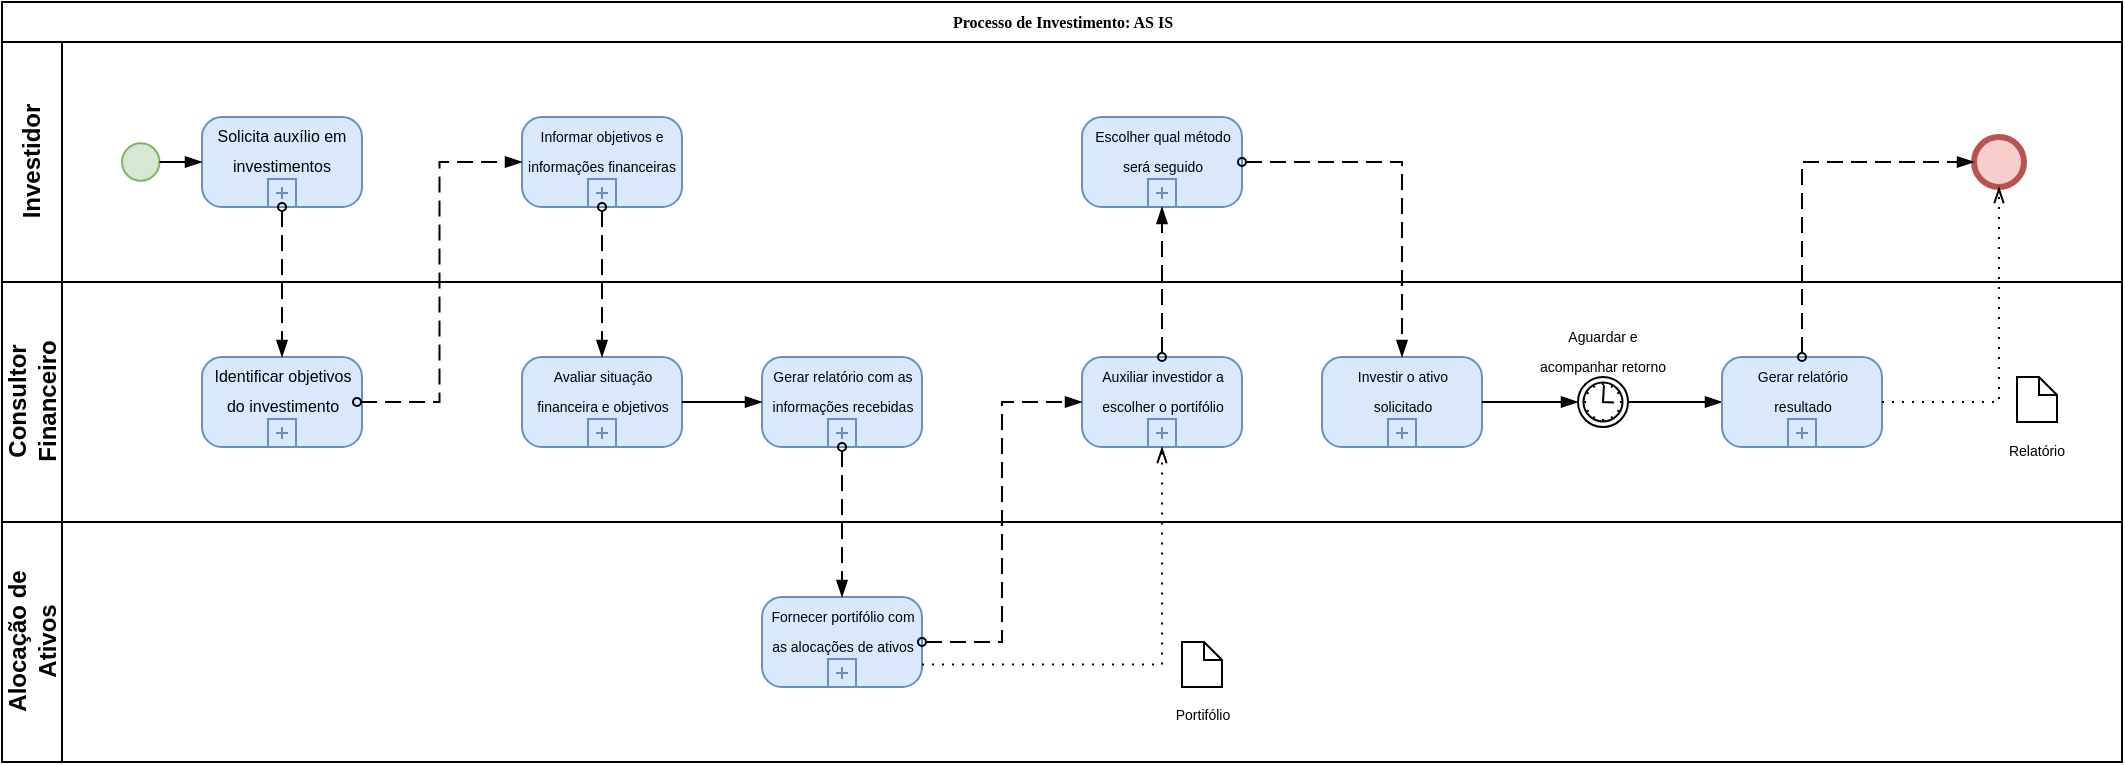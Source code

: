 <mxfile version="24.0.7" type="device">
  <diagram name="Page-1" id="c7488fd3-1785-93aa-aadb-54a6760d102a">
    <mxGraphModel dx="683" dy="351" grid="1" gridSize="10" guides="1" tooltips="1" connect="1" arrows="1" fold="1" page="1" pageScale="1" pageWidth="1100" pageHeight="850" background="none" math="0" shadow="0">
      <root>
        <mxCell id="0" />
        <mxCell id="1" parent="0" />
        <mxCell id="2b4e8129b02d487f-1" value="Processo de Investimento: AS IS" style="swimlane;html=1;childLayout=stackLayout;horizontal=1;startSize=20;horizontalStack=0;rounded=0;shadow=0;labelBackgroundColor=none;strokeWidth=1;fontFamily=Verdana;fontSize=8;align=center;" parent="1" vertex="1">
          <mxGeometry x="20" y="20" width="1060" height="380" as="geometry" />
        </mxCell>
        <mxCell id="2b4e8129b02d487f-2" value="Investidor" style="swimlane;html=1;startSize=30;horizontal=0;" parent="2b4e8129b02d487f-1" vertex="1">
          <mxGeometry y="20" width="1060" height="120" as="geometry" />
        </mxCell>
        <mxCell id="a6bKHoMYyFH4JnXPZ5UI-1" value="" style="points=[[0.145,0.145,0],[0.5,0,0],[0.855,0.145,0],[1,0.5,0],[0.855,0.855,0],[0.5,1,0],[0.145,0.855,0],[0,0.5,0]];shape=mxgraph.bpmn.event;html=1;verticalLabelPosition=bottom;labelBackgroundColor=#ffffff;verticalAlign=top;align=center;perimeter=ellipsePerimeter;outlineConnect=0;aspect=fixed;outline=standard;symbol=general;fillColor=#d5e8d4;strokeColor=#82b366;" vertex="1" parent="2b4e8129b02d487f-2">
          <mxGeometry x="60" y="50.63" width="18.75" height="18.75" as="geometry" />
        </mxCell>
        <mxCell id="a6bKHoMYyFH4JnXPZ5UI-2" value="" style="points=[[0.25,0,0],[0.5,0,0],[0.75,0,0],[1,0.25,0],[1,0.5,0],[1,0.75,0],[0.75,1,0],[0.5,1,0],[0.25,1,0],[0,0.75,0],[0,0.5,0],[0,0.25,0]];shape=mxgraph.bpmn.task;whiteSpace=wrap;rectStyle=rounded;size=10;html=1;container=1;expand=0;collapsible=0;taskMarker=abstract;isLoopSub=1;align=center;fillColor=#dae8fc;strokeColor=#6c8ebf;" vertex="1" parent="2b4e8129b02d487f-2">
          <mxGeometry x="100" y="37.5" width="80" height="45" as="geometry" />
        </mxCell>
        <mxCell id="a6bKHoMYyFH4JnXPZ5UI-4" value="&lt;span style=&quot;font-size: 8px;&quot;&gt;Solicita auxílio em investimentos&lt;/span&gt;" style="text;html=1;align=center;verticalAlign=middle;whiteSpace=wrap;rounded=0;" vertex="1" parent="a6bKHoMYyFH4JnXPZ5UI-2">
          <mxGeometry x="5" width="70" height="30" as="geometry" />
        </mxCell>
        <mxCell id="a6bKHoMYyFH4JnXPZ5UI-5" value="" style="edgeStyle=elbowEdgeStyle;fontSize=12;html=1;endArrow=blockThin;endFill=1;rounded=0;exitX=1;exitY=0.5;exitDx=0;exitDy=0;exitPerimeter=0;entryX=0;entryY=0.5;entryDx=0;entryDy=0;entryPerimeter=0;" edge="1" parent="2b4e8129b02d487f-2" source="a6bKHoMYyFH4JnXPZ5UI-1" target="a6bKHoMYyFH4JnXPZ5UI-2">
          <mxGeometry width="160" relative="1" as="geometry">
            <mxPoint x="250" y="110" as="sourcePoint" />
            <mxPoint x="410" y="110" as="targetPoint" />
          </mxGeometry>
        </mxCell>
        <mxCell id="a6bKHoMYyFH4JnXPZ5UI-9" value="" style="points=[[0.25,0,0],[0.5,0,0],[0.75,0,0],[1,0.25,0],[1,0.5,0],[1,0.75,0],[0.75,1,0],[0.5,1,0],[0.25,1,0],[0,0.75,0],[0,0.5,0],[0,0.25,0]];shape=mxgraph.bpmn.task;whiteSpace=wrap;rectStyle=rounded;size=10;html=1;container=1;expand=0;collapsible=0;taskMarker=abstract;isLoopSub=1;align=center;fillColor=#dae8fc;strokeColor=#6c8ebf;" vertex="1" parent="2b4e8129b02d487f-2">
          <mxGeometry x="260" y="37.5" width="80" height="45" as="geometry" />
        </mxCell>
        <mxCell id="a6bKHoMYyFH4JnXPZ5UI-10" value="&lt;font style=&quot;font-size: 7px;&quot;&gt;Informar objetivos e informações financeiras&lt;/font&gt;" style="text;html=1;align=center;verticalAlign=middle;whiteSpace=wrap;rounded=0;" vertex="1" parent="a6bKHoMYyFH4JnXPZ5UI-9">
          <mxGeometry width="80" height="30" as="geometry" />
        </mxCell>
        <mxCell id="a6bKHoMYyFH4JnXPZ5UI-27" value="" style="points=[[0.25,0,0],[0.5,0,0],[0.75,0,0],[1,0.25,0],[1,0.5,0],[1,0.75,0],[0.75,1,0],[0.5,1,0],[0.25,1,0],[0,0.75,0],[0,0.5,0],[0,0.25,0]];shape=mxgraph.bpmn.task;whiteSpace=wrap;rectStyle=rounded;size=10;html=1;container=1;expand=0;collapsible=0;taskMarker=abstract;isLoopSub=1;align=center;fillColor=#dae8fc;strokeColor=#6c8ebf;" vertex="1" parent="2b4e8129b02d487f-2">
          <mxGeometry x="540" y="37.5" width="80" height="45" as="geometry" />
        </mxCell>
        <mxCell id="a6bKHoMYyFH4JnXPZ5UI-28" value="&lt;span style=&quot;font-size: 7px;&quot;&gt;Escolher qual método será seguido&lt;/span&gt;" style="text;html=1;align=center;verticalAlign=middle;whiteSpace=wrap;rounded=0;" vertex="1" parent="a6bKHoMYyFH4JnXPZ5UI-27">
          <mxGeometry x="2.5" width="75" height="30" as="geometry" />
        </mxCell>
        <mxCell id="a6bKHoMYyFH4JnXPZ5UI-47" value="" style="points=[[0.145,0.145,0],[0.5,0,0],[0.855,0.145,0],[1,0.5,0],[0.855,0.855,0],[0.5,1,0],[0.145,0.855,0],[0,0.5,0]];shape=mxgraph.bpmn.event;html=1;verticalLabelPosition=bottom;labelBackgroundColor=#ffffff;verticalAlign=top;align=center;perimeter=ellipsePerimeter;outlineConnect=0;aspect=fixed;outline=end;symbol=terminate2;fillColor=#f8cecc;strokeColor=#b85450;" vertex="1" parent="2b4e8129b02d487f-2">
          <mxGeometry x="986" y="47.5" width="25" height="25" as="geometry" />
        </mxCell>
        <mxCell id="2b4e8129b02d487f-3" value="Consultor&lt;div&gt;Financeiro&lt;/div&gt;" style="swimlane;html=1;startSize=30;horizontal=0;" parent="2b4e8129b02d487f-1" vertex="1">
          <mxGeometry y="140" width="1060" height="120" as="geometry" />
        </mxCell>
        <mxCell id="a6bKHoMYyFH4JnXPZ5UI-12" value="" style="points=[[0.25,0,0],[0.5,0,0],[0.75,0,0],[1,0.25,0],[1,0.5,0],[1,0.75,0],[0.75,1,0],[0.5,1,0],[0.25,1,0],[0,0.75,0],[0,0.5,0],[0,0.25,0]];shape=mxgraph.bpmn.task;whiteSpace=wrap;rectStyle=rounded;size=10;html=1;container=1;expand=0;collapsible=0;taskMarker=abstract;isLoopSub=1;align=center;fillColor=#dae8fc;strokeColor=#6c8ebf;" vertex="1" parent="2b4e8129b02d487f-3">
          <mxGeometry x="260" y="37.5" width="80" height="45" as="geometry" />
        </mxCell>
        <mxCell id="a6bKHoMYyFH4JnXPZ5UI-13" value="&lt;font style=&quot;font-size: 7px;&quot;&gt;Avaliar situação financeira e objetivos&lt;/font&gt;" style="text;html=1;align=center;verticalAlign=middle;whiteSpace=wrap;rounded=0;" vertex="1" parent="a6bKHoMYyFH4JnXPZ5UI-12">
          <mxGeometry x="2.5" width="75" height="30" as="geometry" />
        </mxCell>
        <mxCell id="a6bKHoMYyFH4JnXPZ5UI-15" value="" style="points=[[0.25,0,0],[0.5,0,0],[0.75,0,0],[1,0.25,0],[1,0.5,0],[1,0.75,0],[0.75,1,0],[0.5,1,0],[0.25,1,0],[0,0.75,0],[0,0.5,0],[0,0.25,0]];shape=mxgraph.bpmn.task;whiteSpace=wrap;rectStyle=rounded;size=10;html=1;container=1;expand=0;collapsible=0;taskMarker=abstract;isLoopSub=1;align=center;fillColor=#dae8fc;strokeColor=#6c8ebf;" vertex="1" parent="2b4e8129b02d487f-3">
          <mxGeometry x="380" y="37.5" width="80" height="45" as="geometry" />
        </mxCell>
        <mxCell id="a6bKHoMYyFH4JnXPZ5UI-16" value="&lt;font style=&quot;font-size: 7px;&quot;&gt;Gerar relatório com as informações recebidas&lt;/font&gt;" style="text;html=1;align=center;verticalAlign=middle;whiteSpace=wrap;rounded=0;" vertex="1" parent="a6bKHoMYyFH4JnXPZ5UI-15">
          <mxGeometry x="2.5" width="75" height="30" as="geometry" />
        </mxCell>
        <mxCell id="a6bKHoMYyFH4JnXPZ5UI-17" value="" style="edgeStyle=elbowEdgeStyle;fontSize=12;html=1;endArrow=blockThin;endFill=1;rounded=0;exitX=1;exitY=0.5;exitDx=0;exitDy=0;exitPerimeter=0;entryX=0;entryY=0.5;entryDx=0;entryDy=0;entryPerimeter=0;" edge="1" parent="2b4e8129b02d487f-3" source="a6bKHoMYyFH4JnXPZ5UI-12" target="a6bKHoMYyFH4JnXPZ5UI-15">
          <mxGeometry width="160" relative="1" as="geometry">
            <mxPoint x="300" y="50" as="sourcePoint" />
            <mxPoint x="460" y="50" as="targetPoint" />
          </mxGeometry>
        </mxCell>
        <mxCell id="a6bKHoMYyFH4JnXPZ5UI-21" value="" style="points=[[0.25,0,0],[0.5,0,0],[0.75,0,0],[1,0.25,0],[1,0.5,0],[1,0.75,0],[0.75,1,0],[0.5,1,0],[0.25,1,0],[0,0.75,0],[0,0.5,0],[0,0.25,0]];shape=mxgraph.bpmn.task;whiteSpace=wrap;rectStyle=rounded;size=10;html=1;container=1;expand=0;collapsible=0;taskMarker=abstract;isLoopSub=1;align=center;fillColor=#dae8fc;strokeColor=#6c8ebf;" vertex="1" parent="2b4e8129b02d487f-3">
          <mxGeometry x="540" y="37.5" width="80" height="45" as="geometry" />
        </mxCell>
        <mxCell id="a6bKHoMYyFH4JnXPZ5UI-22" value="&lt;span style=&quot;font-size: 7px;&quot;&gt;Auxiliar investidor a escolher o portifólio&lt;/span&gt;" style="text;html=1;align=center;verticalAlign=middle;whiteSpace=wrap;rounded=0;" vertex="1" parent="a6bKHoMYyFH4JnXPZ5UI-21">
          <mxGeometry x="2.5" width="75" height="30" as="geometry" />
        </mxCell>
        <mxCell id="a6bKHoMYyFH4JnXPZ5UI-32" value="" style="points=[[0.25,0,0],[0.5,0,0],[0.75,0,0],[1,0.25,0],[1,0.5,0],[1,0.75,0],[0.75,1,0],[0.5,1,0],[0.25,1,0],[0,0.75,0],[0,0.5,0],[0,0.25,0]];shape=mxgraph.bpmn.task;whiteSpace=wrap;rectStyle=rounded;size=10;html=1;container=1;expand=0;collapsible=0;taskMarker=abstract;isLoopSub=1;align=center;fillColor=#dae8fc;strokeColor=#6c8ebf;" vertex="1" parent="2b4e8129b02d487f-3">
          <mxGeometry x="660" y="37.5" width="80" height="45" as="geometry" />
        </mxCell>
        <mxCell id="a6bKHoMYyFH4JnXPZ5UI-33" value="&lt;span style=&quot;font-size: 7px;&quot;&gt;Investir o ativo solicitado&lt;/span&gt;" style="text;html=1;align=center;verticalAlign=middle;whiteSpace=wrap;rounded=0;" vertex="1" parent="a6bKHoMYyFH4JnXPZ5UI-32">
          <mxGeometry x="2.5" width="75" height="30" as="geometry" />
        </mxCell>
        <mxCell id="a6bKHoMYyFH4JnXPZ5UI-36" value="" style="edgeStyle=elbowEdgeStyle;fontSize=12;html=1;endArrow=blockThin;endFill=1;rounded=0;exitX=1;exitY=0.5;exitDx=0;exitDy=0;exitPerimeter=0;entryX=0;entryY=0.5;entryDx=0;entryDy=0;entryPerimeter=0;" edge="1" parent="2b4e8129b02d487f-3" source="a6bKHoMYyFH4JnXPZ5UI-32" target="a6bKHoMYyFH4JnXPZ5UI-37">
          <mxGeometry width="160" relative="1" as="geometry">
            <mxPoint x="630" y="100" as="sourcePoint" />
            <mxPoint x="788" y="60.005" as="targetPoint" />
          </mxGeometry>
        </mxCell>
        <mxCell id="a6bKHoMYyFH4JnXPZ5UI-37" value="" style="points=[[0.145,0.145,0],[0.5,0,0],[0.855,0.145,0],[1,0.5,0],[0.855,0.855,0],[0.5,1,0],[0.145,0.855,0],[0,0.5,0]];shape=mxgraph.bpmn.event;html=1;verticalLabelPosition=bottom;labelBackgroundColor=#ffffff;verticalAlign=top;align=center;perimeter=ellipsePerimeter;outlineConnect=0;aspect=fixed;outline=standard;symbol=timer;" vertex="1" parent="2b4e8129b02d487f-3">
          <mxGeometry x="788" y="47.5" width="25" height="25" as="geometry" />
        </mxCell>
        <mxCell id="a6bKHoMYyFH4JnXPZ5UI-40" value="&lt;span style=&quot;font-size: 7px;&quot;&gt;Aguardar e acompanhar retorno&lt;/span&gt;" style="text;html=1;align=center;verticalAlign=middle;whiteSpace=wrap;rounded=0;" vertex="1" parent="2b4e8129b02d487f-3">
          <mxGeometry x="763" y="17.5" width="75" height="30" as="geometry" />
        </mxCell>
        <mxCell id="a6bKHoMYyFH4JnXPZ5UI-41" value="" style="edgeStyle=elbowEdgeStyle;fontSize=12;html=1;endArrow=blockThin;endFill=1;rounded=0;exitX=1;exitY=0.5;exitDx=0;exitDy=0;exitPerimeter=0;entryX=0;entryY=0.5;entryDx=0;entryDy=0;entryPerimeter=0;" edge="1" parent="2b4e8129b02d487f-3" source="a6bKHoMYyFH4JnXPZ5UI-37" target="a6bKHoMYyFH4JnXPZ5UI-42">
          <mxGeometry width="160" relative="1" as="geometry">
            <mxPoint x="820" y="59.76" as="sourcePoint" />
            <mxPoint x="868" y="59.76" as="targetPoint" />
          </mxGeometry>
        </mxCell>
        <mxCell id="a6bKHoMYyFH4JnXPZ5UI-42" value="" style="points=[[0.25,0,0],[0.5,0,0],[0.75,0,0],[1,0.25,0],[1,0.5,0],[1,0.75,0],[0.75,1,0],[0.5,1,0],[0.25,1,0],[0,0.75,0],[0,0.5,0],[0,0.25,0]];shape=mxgraph.bpmn.task;whiteSpace=wrap;rectStyle=rounded;size=10;html=1;container=1;expand=0;collapsible=0;taskMarker=abstract;isLoopSub=1;align=center;fillColor=#dae8fc;strokeColor=#6c8ebf;" vertex="1" parent="2b4e8129b02d487f-3">
          <mxGeometry x="860" y="37.5" width="80" height="45" as="geometry" />
        </mxCell>
        <mxCell id="a6bKHoMYyFH4JnXPZ5UI-43" value="&lt;span style=&quot;font-size: 7px;&quot;&gt;Gerar relatório resultado&lt;/span&gt;" style="text;html=1;align=center;verticalAlign=middle;whiteSpace=wrap;rounded=0;" vertex="1" parent="a6bKHoMYyFH4JnXPZ5UI-42">
          <mxGeometry x="2.5" width="75" height="30" as="geometry" />
        </mxCell>
        <mxCell id="a6bKHoMYyFH4JnXPZ5UI-51" value="" style="shape=mxgraph.bpmn.data;labelPosition=center;verticalLabelPosition=bottom;align=center;verticalAlign=top;size=9;html=1;" vertex="1" parent="2b4e8129b02d487f-3">
          <mxGeometry x="1007.5" y="47.5" width="20" height="22.5" as="geometry" />
        </mxCell>
        <mxCell id="a6bKHoMYyFH4JnXPZ5UI-52" value="&lt;font style=&quot;font-size: 7px;&quot;&gt;Relatório&lt;/font&gt;" style="text;html=1;align=center;verticalAlign=middle;whiteSpace=wrap;rounded=0;" vertex="1" parent="2b4e8129b02d487f-3">
          <mxGeometry x="980" y="67.5" width="75" height="30" as="geometry" />
        </mxCell>
        <mxCell id="2b4e8129b02d487f-4" value="Alocação de&lt;div&gt;Ativos&lt;/div&gt;" style="swimlane;html=1;startSize=30;horizontal=0;" parent="2b4e8129b02d487f-1" vertex="1">
          <mxGeometry y="260" width="1060" height="120" as="geometry" />
        </mxCell>
        <mxCell id="a6bKHoMYyFH4JnXPZ5UI-18" value="" style="points=[[0.25,0,0],[0.5,0,0],[0.75,0,0],[1,0.25,0],[1,0.5,0],[1,0.75,0],[0.75,1,0],[0.5,1,0],[0.25,1,0],[0,0.75,0],[0,0.5,0],[0,0.25,0]];shape=mxgraph.bpmn.task;whiteSpace=wrap;rectStyle=rounded;size=10;html=1;container=1;expand=0;collapsible=0;taskMarker=abstract;isLoopSub=1;align=center;fillColor=#dae8fc;strokeColor=#6c8ebf;" vertex="1" parent="2b4e8129b02d487f-4">
          <mxGeometry x="380" y="37.5" width="80" height="45" as="geometry" />
        </mxCell>
        <mxCell id="a6bKHoMYyFH4JnXPZ5UI-19" value="&lt;font style=&quot;font-size: 7px;&quot;&gt;Fornecer portifólio com as alocações de ativos&lt;/font&gt;" style="text;html=1;align=center;verticalAlign=middle;whiteSpace=wrap;rounded=0;" vertex="1" parent="a6bKHoMYyFH4JnXPZ5UI-18">
          <mxGeometry x="2.5" width="75" height="30" as="geometry" />
        </mxCell>
        <mxCell id="a6bKHoMYyFH4JnXPZ5UI-25" value="" style="shape=mxgraph.bpmn.data;labelPosition=center;verticalLabelPosition=bottom;align=center;verticalAlign=top;size=9;html=1;" vertex="1" parent="2b4e8129b02d487f-4">
          <mxGeometry x="590" y="60" width="20" height="22.5" as="geometry" />
        </mxCell>
        <mxCell id="a6bKHoMYyFH4JnXPZ5UI-26" value="&lt;font style=&quot;font-size: 7px;&quot;&gt;Portifólio&lt;/font&gt;" style="text;html=1;align=center;verticalAlign=middle;whiteSpace=wrap;rounded=0;" vertex="1" parent="2b4e8129b02d487f-4">
          <mxGeometry x="562.5" y="80" width="75" height="30" as="geometry" />
        </mxCell>
        <mxCell id="a6bKHoMYyFH4JnXPZ5UI-14" value="" style="dashed=1;dashPattern=8 4;endArrow=blockThin;endFill=1;startArrow=oval;startFill=0;endSize=6;startSize=4;html=1;rounded=0;exitX=0.5;exitY=1;exitDx=0;exitDy=0;exitPerimeter=0;entryX=0.5;entryY=0;entryDx=0;entryDy=0;" edge="1" parent="2b4e8129b02d487f-1" source="a6bKHoMYyFH4JnXPZ5UI-9" target="a6bKHoMYyFH4JnXPZ5UI-13">
          <mxGeometry width="160" relative="1" as="geometry">
            <mxPoint x="150" y="113" as="sourcePoint" />
            <mxPoint x="150" y="188" as="targetPoint" />
          </mxGeometry>
        </mxCell>
        <mxCell id="a6bKHoMYyFH4JnXPZ5UI-20" value="" style="dashed=1;dashPattern=8 4;endArrow=blockThin;endFill=1;startArrow=oval;startFill=0;endSize=6;startSize=4;html=1;rounded=0;exitX=0.5;exitY=1;exitDx=0;exitDy=0;exitPerimeter=0;entryX=0.5;entryY=0;entryDx=0;entryDy=0;" edge="1" parent="2b4e8129b02d487f-1" source="a6bKHoMYyFH4JnXPZ5UI-15" target="a6bKHoMYyFH4JnXPZ5UI-19">
          <mxGeometry width="160" relative="1" as="geometry">
            <mxPoint x="310" y="113" as="sourcePoint" />
            <mxPoint x="310" y="188" as="targetPoint" />
          </mxGeometry>
        </mxCell>
        <mxCell id="a6bKHoMYyFH4JnXPZ5UI-23" value="" style="dashed=1;dashPattern=8 4;endArrow=blockThin;endFill=1;startArrow=oval;startFill=0;endSize=6;startSize=4;html=1;rounded=0;exitX=1;exitY=0.5;exitDx=0;exitDy=0;entryX=0;entryY=0.5;entryDx=0;entryDy=0;edgeStyle=orthogonalEdgeStyle;exitPerimeter=0;entryPerimeter=0;" edge="1" parent="2b4e8129b02d487f-1" source="a6bKHoMYyFH4JnXPZ5UI-18" target="a6bKHoMYyFH4JnXPZ5UI-21">
          <mxGeometry width="160" relative="1" as="geometry">
            <mxPoint x="500" y="350" as="sourcePoint" />
            <mxPoint x="582" y="230" as="targetPoint" />
          </mxGeometry>
        </mxCell>
        <mxCell id="a6bKHoMYyFH4JnXPZ5UI-24" value="" style="edgeStyle=orthogonalEdgeStyle;fontSize=12;html=1;endFill=0;startFill=0;endSize=6;startSize=6;dashed=1;dashPattern=1 4;endArrow=openThin;startArrow=none;rounded=0;exitX=1;exitY=0.75;exitDx=0;exitDy=0;exitPerimeter=0;entryX=0.5;entryY=1;entryDx=0;entryDy=0;entryPerimeter=0;" edge="1" parent="2b4e8129b02d487f-1" source="a6bKHoMYyFH4JnXPZ5UI-18" target="a6bKHoMYyFH4JnXPZ5UI-21">
          <mxGeometry width="160" relative="1" as="geometry">
            <mxPoint x="470" y="342.5" as="sourcePoint" />
            <mxPoint x="630" y="342.5" as="targetPoint" />
          </mxGeometry>
        </mxCell>
        <mxCell id="a6bKHoMYyFH4JnXPZ5UI-31" value="" style="dashed=1;dashPattern=8 4;endArrow=blockThin;endFill=1;startArrow=oval;startFill=0;endSize=6;startSize=4;html=1;rounded=0;exitX=0.5;exitY=0;exitDx=0;exitDy=0;entryX=0.5;entryY=1;entryDx=0;entryDy=0;entryPerimeter=0;" edge="1" parent="2b4e8129b02d487f-1" source="a6bKHoMYyFH4JnXPZ5UI-22" target="a6bKHoMYyFH4JnXPZ5UI-27">
          <mxGeometry width="160" relative="1" as="geometry">
            <mxPoint x="430" y="233" as="sourcePoint" />
            <mxPoint x="430" y="308" as="targetPoint" />
          </mxGeometry>
        </mxCell>
        <mxCell id="a6bKHoMYyFH4JnXPZ5UI-34" value="" style="dashed=1;dashPattern=8 4;endArrow=blockThin;endFill=1;startArrow=oval;startFill=0;endSize=6;startSize=4;html=1;rounded=0;exitX=1;exitY=0.5;exitDx=0;exitDy=0;entryX=0.5;entryY=0;entryDx=0;entryDy=0;edgeStyle=orthogonalEdgeStyle;exitPerimeter=0;" edge="1" parent="2b4e8129b02d487f-1" source="a6bKHoMYyFH4JnXPZ5UI-27" target="a6bKHoMYyFH4JnXPZ5UI-33">
          <mxGeometry width="160" relative="1" as="geometry">
            <mxPoint x="710" y="200" as="sourcePoint" />
            <mxPoint x="790" y="80" as="targetPoint" />
          </mxGeometry>
        </mxCell>
        <mxCell id="a6bKHoMYyFH4JnXPZ5UI-49" value="" style="dashed=1;dashPattern=8 4;endArrow=blockThin;endFill=1;startArrow=oval;startFill=0;endSize=6;startSize=4;html=1;rounded=0;exitX=0.5;exitY=0;exitDx=0;exitDy=0;entryX=0;entryY=0.5;entryDx=0;entryDy=0;edgeStyle=orthogonalEdgeStyle;entryPerimeter=0;" edge="1" parent="2b4e8129b02d487f-1" source="a6bKHoMYyFH4JnXPZ5UI-43" target="a6bKHoMYyFH4JnXPZ5UI-47">
          <mxGeometry width="160" relative="1" as="geometry">
            <mxPoint x="630" y="90" as="sourcePoint" />
            <mxPoint x="710" y="188" as="targetPoint" />
          </mxGeometry>
        </mxCell>
        <mxCell id="a6bKHoMYyFH4JnXPZ5UI-50" value="" style="edgeStyle=orthogonalEdgeStyle;fontSize=12;html=1;endFill=0;startFill=0;endSize=6;startSize=6;dashed=1;dashPattern=1 4;endArrow=openThin;startArrow=none;rounded=0;exitX=1;exitY=0.5;exitDx=0;exitDy=0;exitPerimeter=0;entryX=0.5;entryY=1;entryDx=0;entryDy=0;entryPerimeter=0;" edge="1" parent="2b4e8129b02d487f-1" source="a6bKHoMYyFH4JnXPZ5UI-42" target="a6bKHoMYyFH4JnXPZ5UI-47">
          <mxGeometry width="160" relative="1" as="geometry">
            <mxPoint x="920" y="238" as="sourcePoint" />
            <mxPoint x="1040" y="130" as="targetPoint" />
          </mxGeometry>
        </mxCell>
        <mxCell id="a6bKHoMYyFH4JnXPZ5UI-6" value="" style="points=[[0.25,0,0],[0.5,0,0],[0.75,0,0],[1,0.25,0],[1,0.5,0],[1,0.75,0],[0.75,1,0],[0.5,1,0],[0.25,1,0],[0,0.75,0],[0,0.5,0],[0,0.25,0]];shape=mxgraph.bpmn.task;whiteSpace=wrap;rectStyle=rounded;size=10;html=1;container=1;expand=0;collapsible=0;taskMarker=abstract;isLoopSub=1;align=center;fillColor=#dae8fc;strokeColor=#6c8ebf;" vertex="1" parent="1">
          <mxGeometry x="120" y="197.5" width="80" height="45" as="geometry" />
        </mxCell>
        <mxCell id="a6bKHoMYyFH4JnXPZ5UI-7" value="&lt;span style=&quot;font-size: 8px;&quot;&gt;Identificar objetivos do investimento&lt;/span&gt;" style="text;html=1;align=center;verticalAlign=middle;whiteSpace=wrap;rounded=0;" vertex="1" parent="a6bKHoMYyFH4JnXPZ5UI-6">
          <mxGeometry x="2.5" width="75" height="30" as="geometry" />
        </mxCell>
        <mxCell id="a6bKHoMYyFH4JnXPZ5UI-8" value="" style="dashed=1;dashPattern=8 4;endArrow=blockThin;endFill=1;startArrow=oval;startFill=0;endSize=6;startSize=4;html=1;rounded=0;exitX=0.5;exitY=1;exitDx=0;exitDy=0;exitPerimeter=0;entryX=0.5;entryY=0;entryDx=0;entryDy=0;" edge="1" parent="1" source="a6bKHoMYyFH4JnXPZ5UI-2" target="a6bKHoMYyFH4JnXPZ5UI-7">
          <mxGeometry width="160" relative="1" as="geometry">
            <mxPoint x="270" y="150" as="sourcePoint" />
            <mxPoint x="430" y="150" as="targetPoint" />
          </mxGeometry>
        </mxCell>
        <mxCell id="a6bKHoMYyFH4JnXPZ5UI-11" value="" style="dashed=1;dashPattern=8 4;endArrow=blockThin;endFill=1;startArrow=oval;startFill=0;endSize=6;startSize=4;html=1;rounded=0;exitX=1;exitY=0.75;exitDx=0;exitDy=0;entryX=0;entryY=0.75;entryDx=0;entryDy=0;edgeStyle=orthogonalEdgeStyle;" edge="1" parent="1" source="a6bKHoMYyFH4JnXPZ5UI-7" target="a6bKHoMYyFH4JnXPZ5UI-10">
          <mxGeometry width="160" relative="1" as="geometry">
            <mxPoint x="170" y="133" as="sourcePoint" />
            <mxPoint x="170" y="208" as="targetPoint" />
          </mxGeometry>
        </mxCell>
      </root>
    </mxGraphModel>
  </diagram>
</mxfile>
